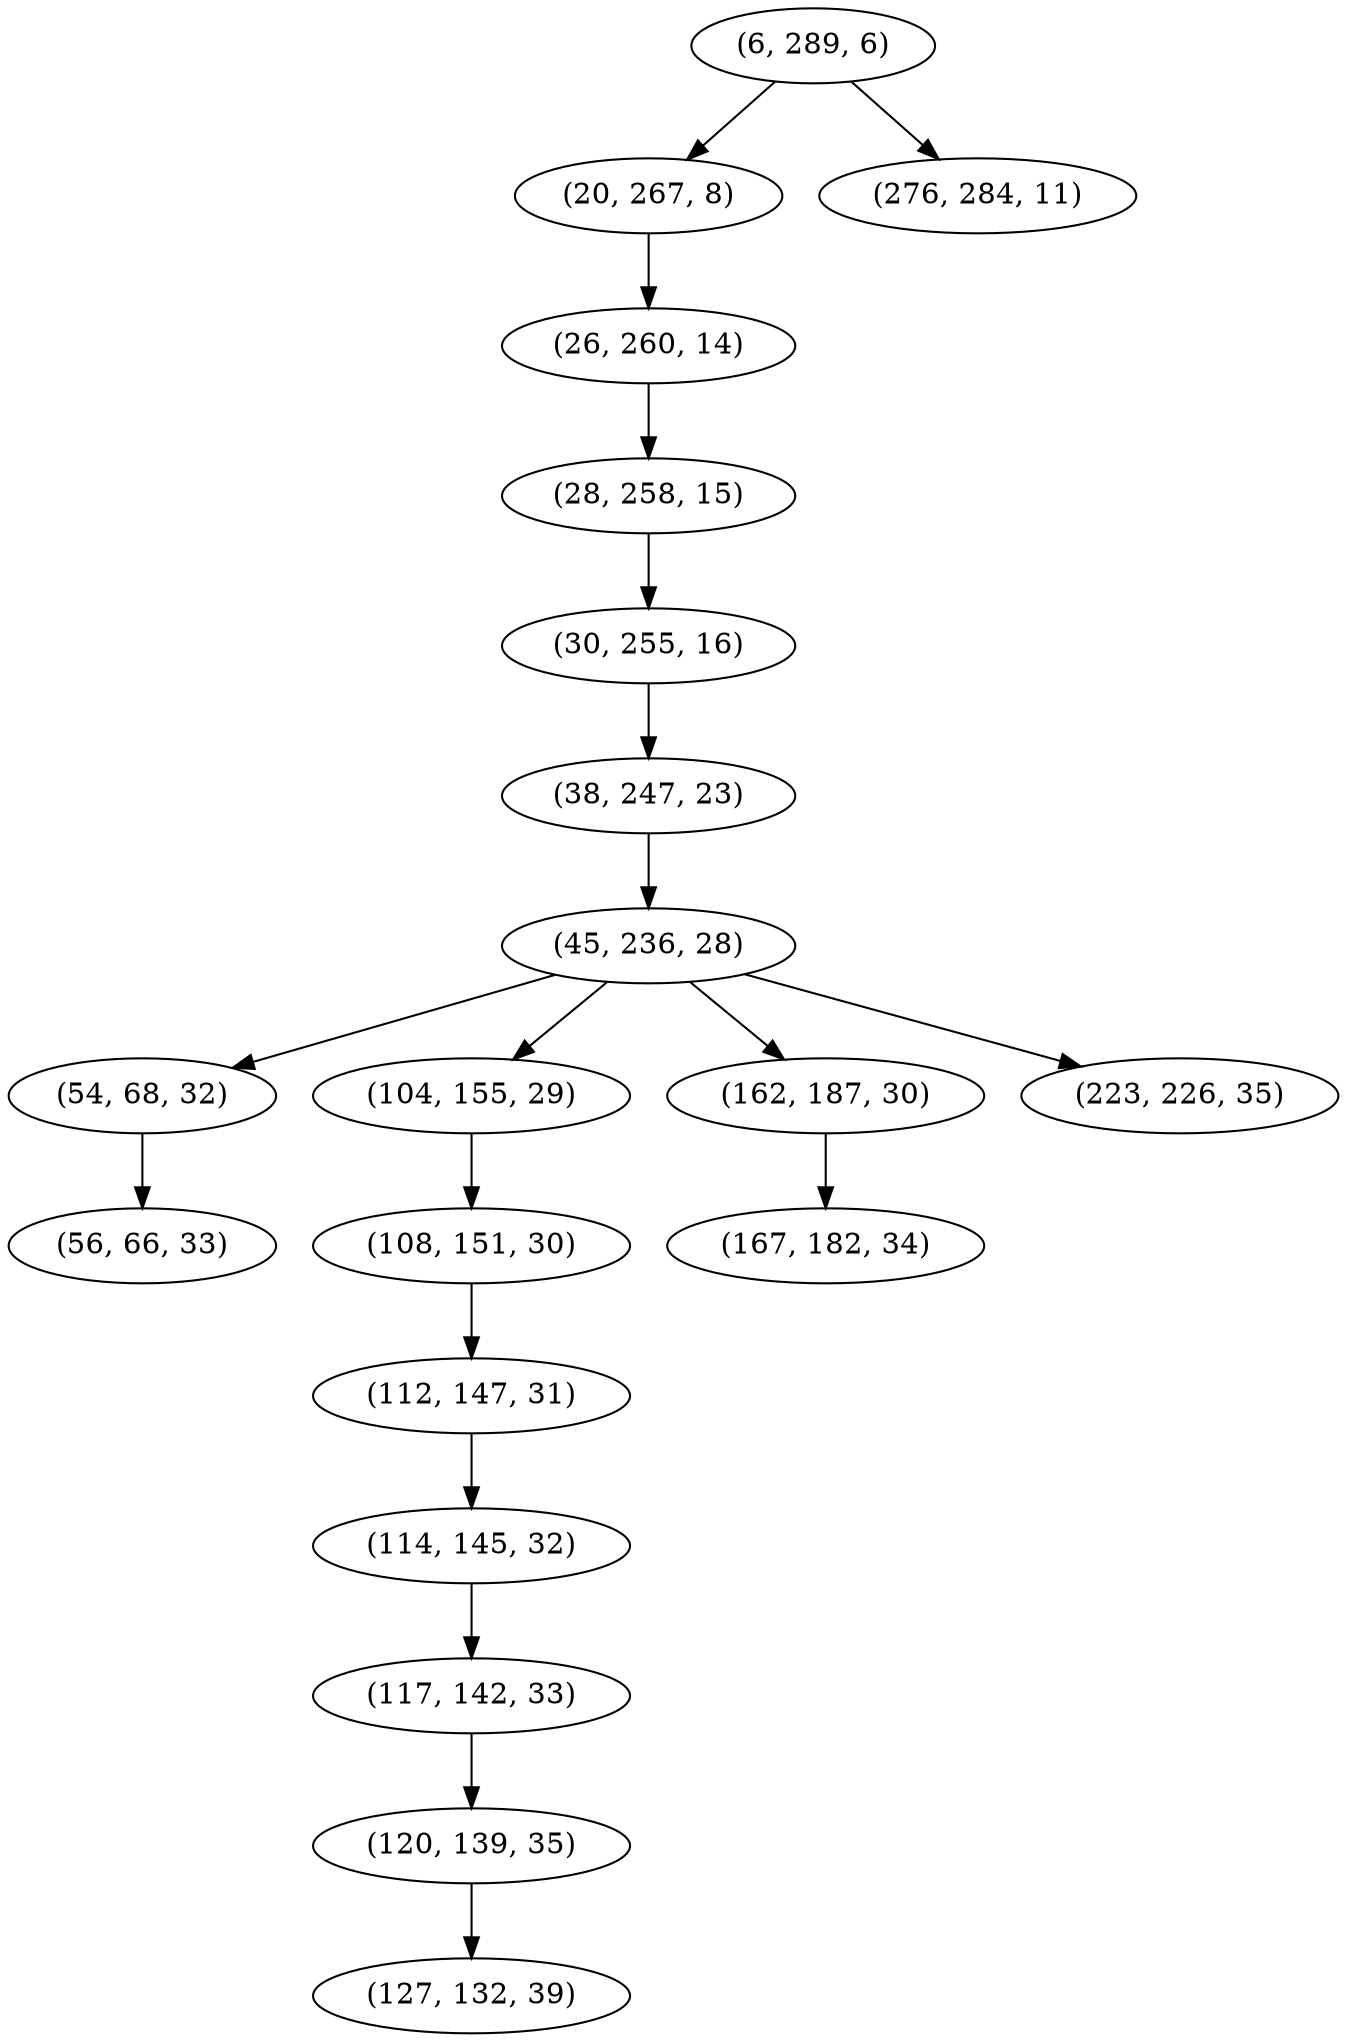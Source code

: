 digraph tree {
    "(6, 289, 6)";
    "(20, 267, 8)";
    "(26, 260, 14)";
    "(28, 258, 15)";
    "(30, 255, 16)";
    "(38, 247, 23)";
    "(45, 236, 28)";
    "(54, 68, 32)";
    "(56, 66, 33)";
    "(104, 155, 29)";
    "(108, 151, 30)";
    "(112, 147, 31)";
    "(114, 145, 32)";
    "(117, 142, 33)";
    "(120, 139, 35)";
    "(127, 132, 39)";
    "(162, 187, 30)";
    "(167, 182, 34)";
    "(223, 226, 35)";
    "(276, 284, 11)";
    "(6, 289, 6)" -> "(20, 267, 8)";
    "(6, 289, 6)" -> "(276, 284, 11)";
    "(20, 267, 8)" -> "(26, 260, 14)";
    "(26, 260, 14)" -> "(28, 258, 15)";
    "(28, 258, 15)" -> "(30, 255, 16)";
    "(30, 255, 16)" -> "(38, 247, 23)";
    "(38, 247, 23)" -> "(45, 236, 28)";
    "(45, 236, 28)" -> "(54, 68, 32)";
    "(45, 236, 28)" -> "(104, 155, 29)";
    "(45, 236, 28)" -> "(162, 187, 30)";
    "(45, 236, 28)" -> "(223, 226, 35)";
    "(54, 68, 32)" -> "(56, 66, 33)";
    "(104, 155, 29)" -> "(108, 151, 30)";
    "(108, 151, 30)" -> "(112, 147, 31)";
    "(112, 147, 31)" -> "(114, 145, 32)";
    "(114, 145, 32)" -> "(117, 142, 33)";
    "(117, 142, 33)" -> "(120, 139, 35)";
    "(120, 139, 35)" -> "(127, 132, 39)";
    "(162, 187, 30)" -> "(167, 182, 34)";
}
